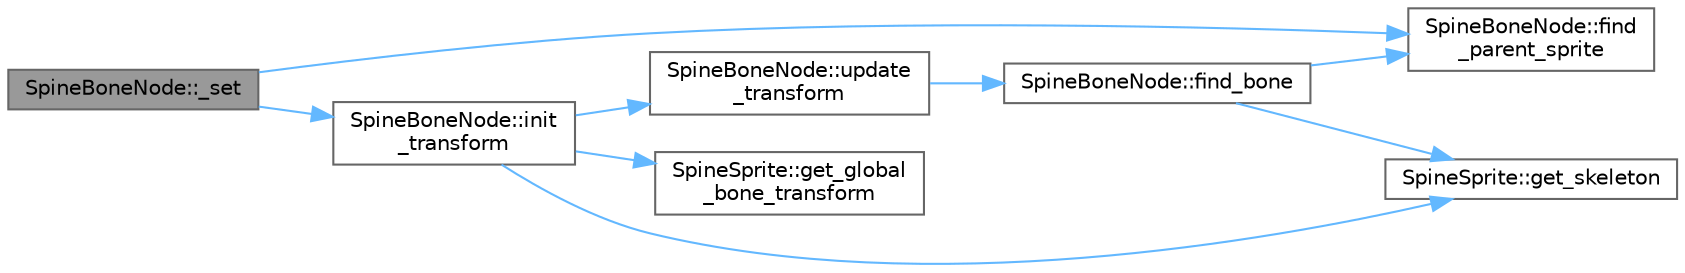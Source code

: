 digraph "SpineBoneNode::_set"
{
 // LATEX_PDF_SIZE
  bgcolor="transparent";
  edge [fontname=Helvetica,fontsize=10,labelfontname=Helvetica,labelfontsize=10];
  node [fontname=Helvetica,fontsize=10,shape=box,height=0.2,width=0.4];
  rankdir="LR";
  Node1 [id="Node000001",label="SpineBoneNode::_set",height=0.2,width=0.4,color="gray40", fillcolor="grey60", style="filled", fontcolor="black",tooltip=" "];
  Node1 -> Node2 [id="edge1_Node000001_Node000002",color="steelblue1",style="solid",tooltip=" "];
  Node2 [id="Node000002",label="SpineBoneNode::find\l_parent_sprite",height=0.2,width=0.4,color="grey40", fillcolor="white", style="filled",URL="$class_spine_bone_node.html#a59e992d44eee044f678ab46e02fe31e2",tooltip=" "];
  Node1 -> Node3 [id="edge2_Node000001_Node000003",color="steelblue1",style="solid",tooltip=" "];
  Node3 [id="Node000003",label="SpineBoneNode::init\l_transform",height=0.2,width=0.4,color="grey40", fillcolor="white", style="filled",URL="$class_spine_bone_node.html#a6e24318849386b803f72fa8ca6fa9e66",tooltip=" "];
  Node3 -> Node4 [id="edge3_Node000003_Node000004",color="steelblue1",style="solid",tooltip=" "];
  Node4 [id="Node000004",label="SpineSprite::get_global\l_bone_transform",height=0.2,width=0.4,color="grey40", fillcolor="white", style="filled",URL="$class_spine_sprite.html#aada5d89e0859f4687f4a00ba6ef227a1",tooltip=" "];
  Node3 -> Node5 [id="edge4_Node000003_Node000005",color="steelblue1",style="solid",tooltip=" "];
  Node5 [id="Node000005",label="SpineSprite::get_skeleton",height=0.2,width=0.4,color="grey40", fillcolor="white", style="filled",URL="$class_spine_sprite.html#a300cfc5ffc68ecbde46f4de2ffefe338",tooltip=" "];
  Node3 -> Node6 [id="edge5_Node000003_Node000006",color="steelblue1",style="solid",tooltip=" "];
  Node6 [id="Node000006",label="SpineBoneNode::update\l_transform",height=0.2,width=0.4,color="grey40", fillcolor="white", style="filled",URL="$class_spine_bone_node.html#a2cdb71c7f0debecc4cbe793f99edba32",tooltip=" "];
  Node6 -> Node7 [id="edge6_Node000006_Node000007",color="steelblue1",style="solid",tooltip=" "];
  Node7 [id="Node000007",label="SpineBoneNode::find_bone",height=0.2,width=0.4,color="grey40", fillcolor="white", style="filled",URL="$class_spine_bone_node.html#a14a047544f0ec0a3d706c743ce2f53a0",tooltip=" "];
  Node7 -> Node2 [id="edge7_Node000007_Node000002",color="steelblue1",style="solid",tooltip=" "];
  Node7 -> Node5 [id="edge8_Node000007_Node000005",color="steelblue1",style="solid",tooltip=" "];
}
